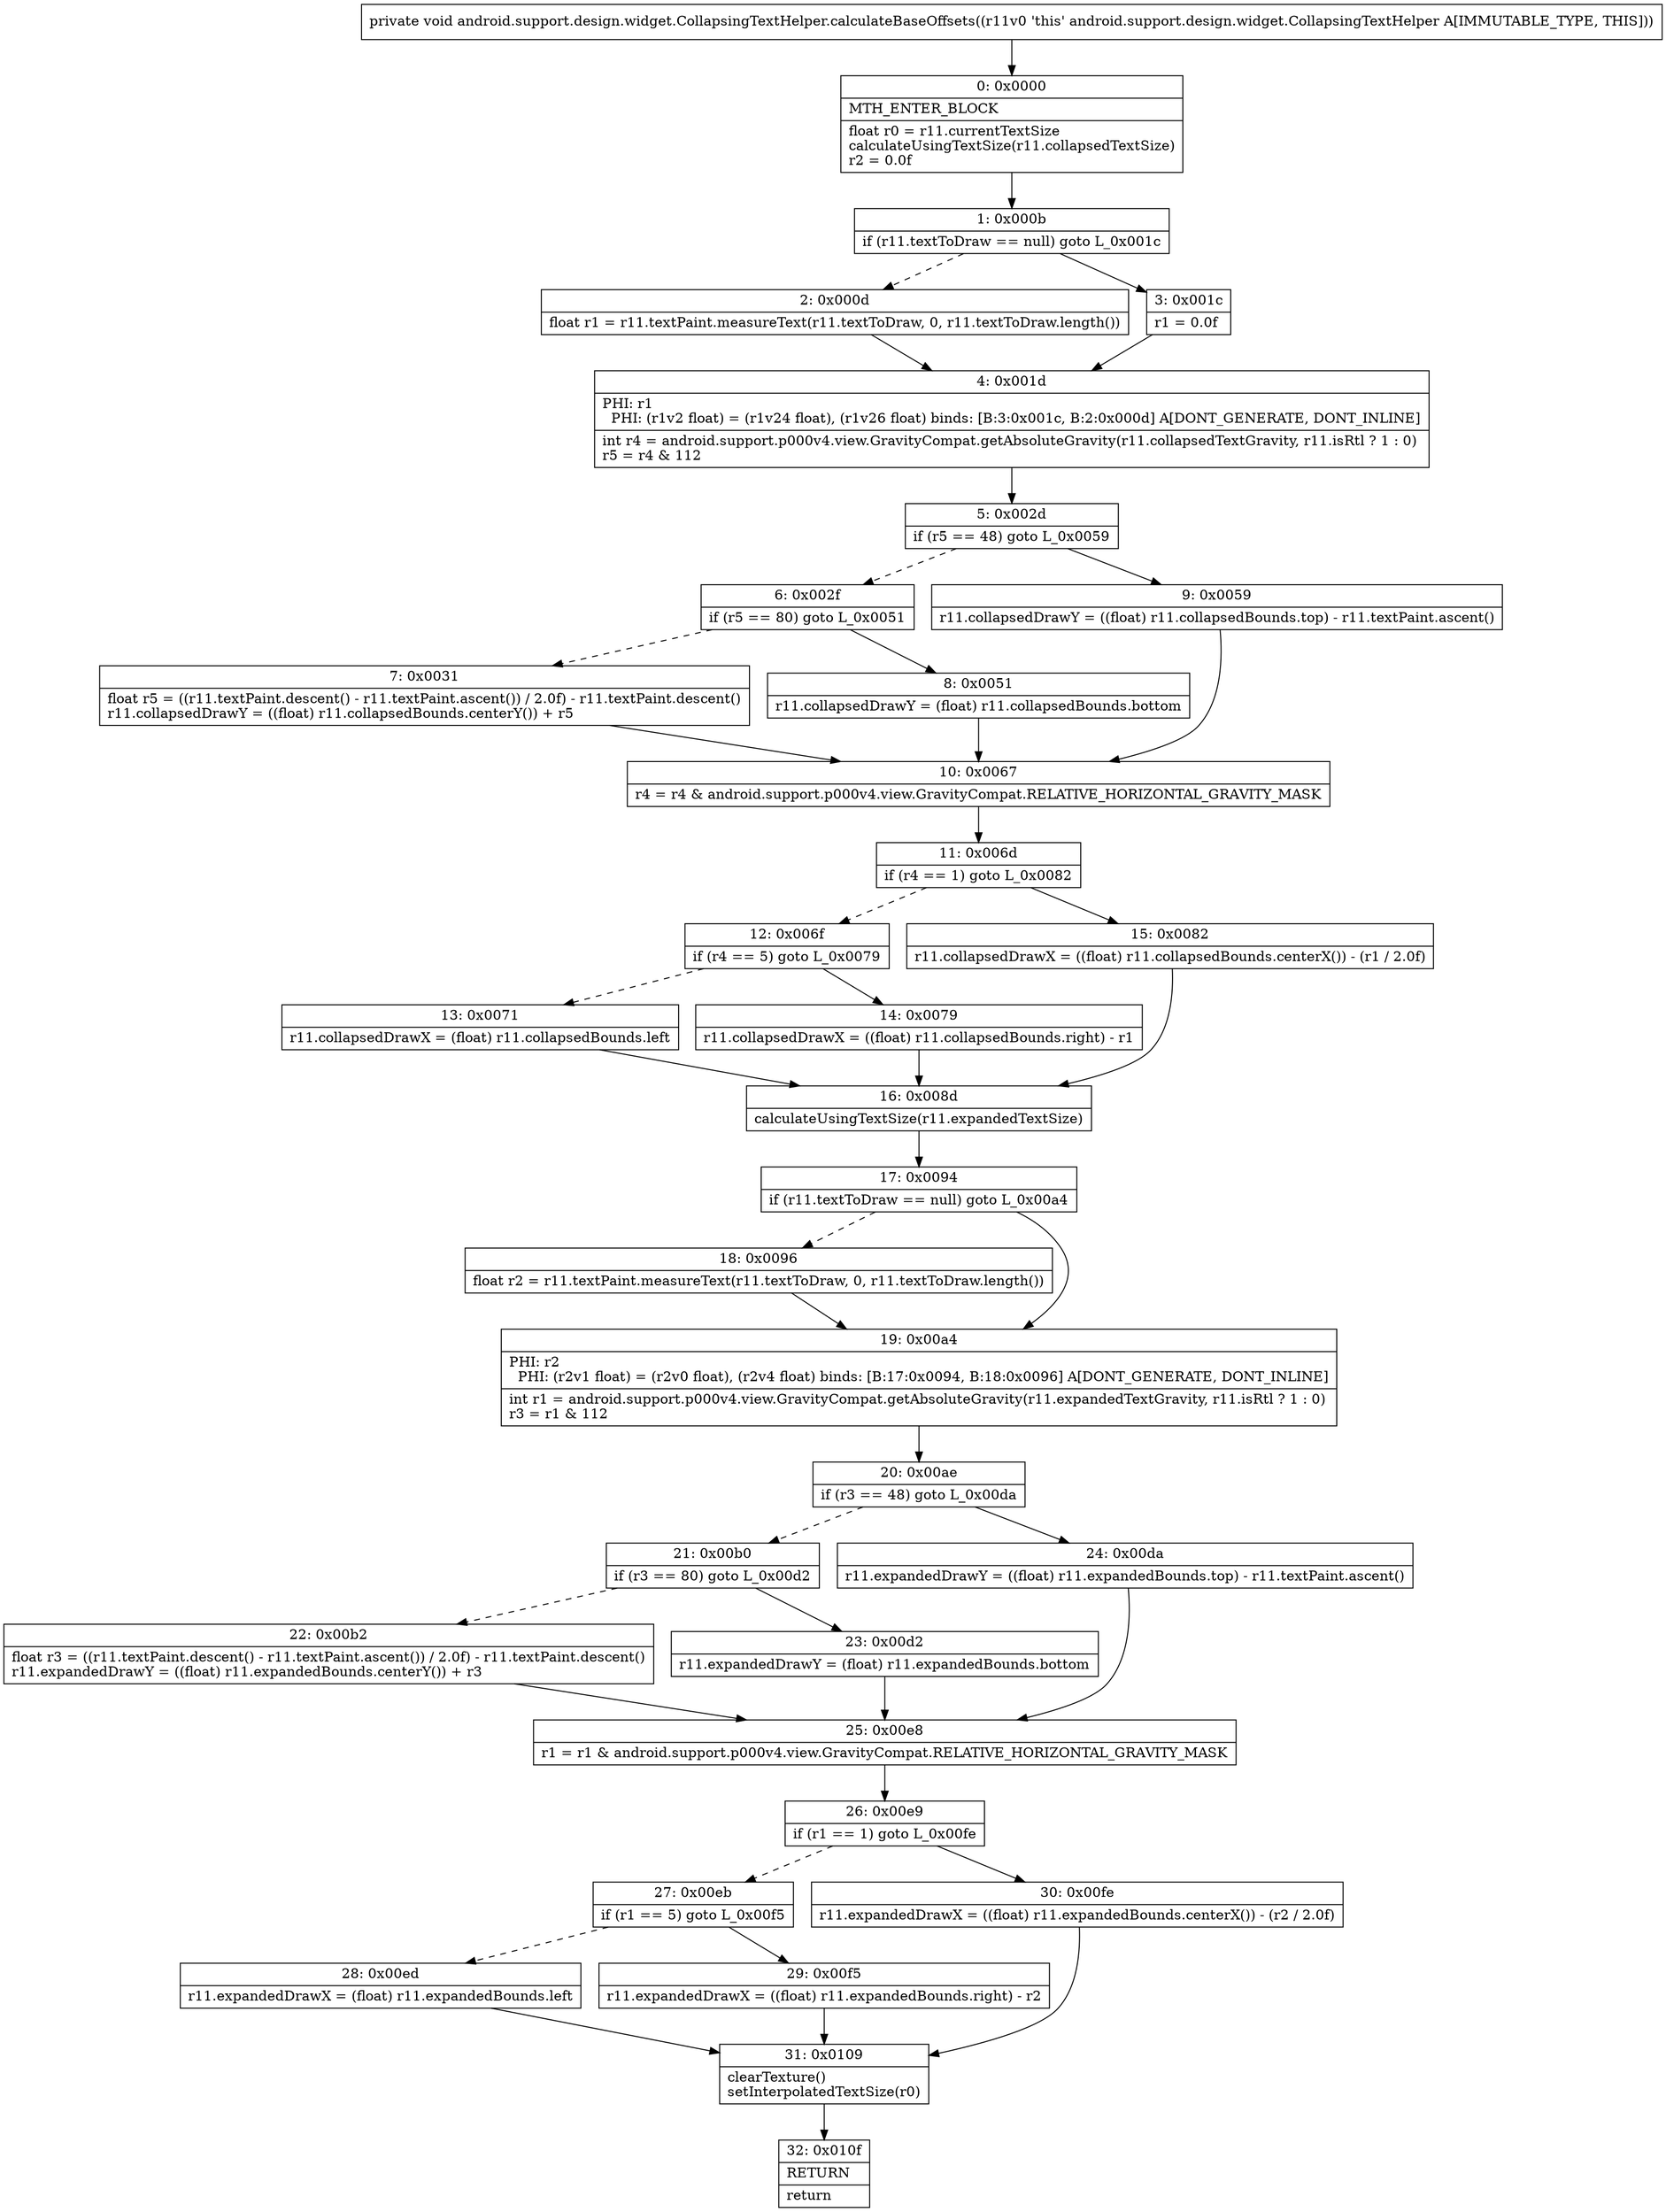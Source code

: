 digraph "CFG forandroid.support.design.widget.CollapsingTextHelper.calculateBaseOffsets()V" {
Node_0 [shape=record,label="{0\:\ 0x0000|MTH_ENTER_BLOCK\l|float r0 = r11.currentTextSize\lcalculateUsingTextSize(r11.collapsedTextSize)\lr2 = 0.0f\l}"];
Node_1 [shape=record,label="{1\:\ 0x000b|if (r11.textToDraw == null) goto L_0x001c\l}"];
Node_2 [shape=record,label="{2\:\ 0x000d|float r1 = r11.textPaint.measureText(r11.textToDraw, 0, r11.textToDraw.length())\l}"];
Node_3 [shape=record,label="{3\:\ 0x001c|r1 = 0.0f\l}"];
Node_4 [shape=record,label="{4\:\ 0x001d|PHI: r1 \l  PHI: (r1v2 float) = (r1v24 float), (r1v26 float) binds: [B:3:0x001c, B:2:0x000d] A[DONT_GENERATE, DONT_INLINE]\l|int r4 = android.support.p000v4.view.GravityCompat.getAbsoluteGravity(r11.collapsedTextGravity, r11.isRtl ? 1 : 0)\lr5 = r4 & 112\l}"];
Node_5 [shape=record,label="{5\:\ 0x002d|if (r5 == 48) goto L_0x0059\l}"];
Node_6 [shape=record,label="{6\:\ 0x002f|if (r5 == 80) goto L_0x0051\l}"];
Node_7 [shape=record,label="{7\:\ 0x0031|float r5 = ((r11.textPaint.descent() \- r11.textPaint.ascent()) \/ 2.0f) \- r11.textPaint.descent()\lr11.collapsedDrawY = ((float) r11.collapsedBounds.centerY()) + r5\l}"];
Node_8 [shape=record,label="{8\:\ 0x0051|r11.collapsedDrawY = (float) r11.collapsedBounds.bottom\l}"];
Node_9 [shape=record,label="{9\:\ 0x0059|r11.collapsedDrawY = ((float) r11.collapsedBounds.top) \- r11.textPaint.ascent()\l}"];
Node_10 [shape=record,label="{10\:\ 0x0067|r4 = r4 & android.support.p000v4.view.GravityCompat.RELATIVE_HORIZONTAL_GRAVITY_MASK\l}"];
Node_11 [shape=record,label="{11\:\ 0x006d|if (r4 == 1) goto L_0x0082\l}"];
Node_12 [shape=record,label="{12\:\ 0x006f|if (r4 == 5) goto L_0x0079\l}"];
Node_13 [shape=record,label="{13\:\ 0x0071|r11.collapsedDrawX = (float) r11.collapsedBounds.left\l}"];
Node_14 [shape=record,label="{14\:\ 0x0079|r11.collapsedDrawX = ((float) r11.collapsedBounds.right) \- r1\l}"];
Node_15 [shape=record,label="{15\:\ 0x0082|r11.collapsedDrawX = ((float) r11.collapsedBounds.centerX()) \- (r1 \/ 2.0f)\l}"];
Node_16 [shape=record,label="{16\:\ 0x008d|calculateUsingTextSize(r11.expandedTextSize)\l}"];
Node_17 [shape=record,label="{17\:\ 0x0094|if (r11.textToDraw == null) goto L_0x00a4\l}"];
Node_18 [shape=record,label="{18\:\ 0x0096|float r2 = r11.textPaint.measureText(r11.textToDraw, 0, r11.textToDraw.length())\l}"];
Node_19 [shape=record,label="{19\:\ 0x00a4|PHI: r2 \l  PHI: (r2v1 float) = (r2v0 float), (r2v4 float) binds: [B:17:0x0094, B:18:0x0096] A[DONT_GENERATE, DONT_INLINE]\l|int r1 = android.support.p000v4.view.GravityCompat.getAbsoluteGravity(r11.expandedTextGravity, r11.isRtl ? 1 : 0)\lr3 = r1 & 112\l}"];
Node_20 [shape=record,label="{20\:\ 0x00ae|if (r3 == 48) goto L_0x00da\l}"];
Node_21 [shape=record,label="{21\:\ 0x00b0|if (r3 == 80) goto L_0x00d2\l}"];
Node_22 [shape=record,label="{22\:\ 0x00b2|float r3 = ((r11.textPaint.descent() \- r11.textPaint.ascent()) \/ 2.0f) \- r11.textPaint.descent()\lr11.expandedDrawY = ((float) r11.expandedBounds.centerY()) + r3\l}"];
Node_23 [shape=record,label="{23\:\ 0x00d2|r11.expandedDrawY = (float) r11.expandedBounds.bottom\l}"];
Node_24 [shape=record,label="{24\:\ 0x00da|r11.expandedDrawY = ((float) r11.expandedBounds.top) \- r11.textPaint.ascent()\l}"];
Node_25 [shape=record,label="{25\:\ 0x00e8|r1 = r1 & android.support.p000v4.view.GravityCompat.RELATIVE_HORIZONTAL_GRAVITY_MASK\l}"];
Node_26 [shape=record,label="{26\:\ 0x00e9|if (r1 == 1) goto L_0x00fe\l}"];
Node_27 [shape=record,label="{27\:\ 0x00eb|if (r1 == 5) goto L_0x00f5\l}"];
Node_28 [shape=record,label="{28\:\ 0x00ed|r11.expandedDrawX = (float) r11.expandedBounds.left\l}"];
Node_29 [shape=record,label="{29\:\ 0x00f5|r11.expandedDrawX = ((float) r11.expandedBounds.right) \- r2\l}"];
Node_30 [shape=record,label="{30\:\ 0x00fe|r11.expandedDrawX = ((float) r11.expandedBounds.centerX()) \- (r2 \/ 2.0f)\l}"];
Node_31 [shape=record,label="{31\:\ 0x0109|clearTexture()\lsetInterpolatedTextSize(r0)\l}"];
Node_32 [shape=record,label="{32\:\ 0x010f|RETURN\l|return\l}"];
MethodNode[shape=record,label="{private void android.support.design.widget.CollapsingTextHelper.calculateBaseOffsets((r11v0 'this' android.support.design.widget.CollapsingTextHelper A[IMMUTABLE_TYPE, THIS])) }"];
MethodNode -> Node_0;
Node_0 -> Node_1;
Node_1 -> Node_2[style=dashed];
Node_1 -> Node_3;
Node_2 -> Node_4;
Node_3 -> Node_4;
Node_4 -> Node_5;
Node_5 -> Node_6[style=dashed];
Node_5 -> Node_9;
Node_6 -> Node_7[style=dashed];
Node_6 -> Node_8;
Node_7 -> Node_10;
Node_8 -> Node_10;
Node_9 -> Node_10;
Node_10 -> Node_11;
Node_11 -> Node_12[style=dashed];
Node_11 -> Node_15;
Node_12 -> Node_13[style=dashed];
Node_12 -> Node_14;
Node_13 -> Node_16;
Node_14 -> Node_16;
Node_15 -> Node_16;
Node_16 -> Node_17;
Node_17 -> Node_18[style=dashed];
Node_17 -> Node_19;
Node_18 -> Node_19;
Node_19 -> Node_20;
Node_20 -> Node_21[style=dashed];
Node_20 -> Node_24;
Node_21 -> Node_22[style=dashed];
Node_21 -> Node_23;
Node_22 -> Node_25;
Node_23 -> Node_25;
Node_24 -> Node_25;
Node_25 -> Node_26;
Node_26 -> Node_27[style=dashed];
Node_26 -> Node_30;
Node_27 -> Node_28[style=dashed];
Node_27 -> Node_29;
Node_28 -> Node_31;
Node_29 -> Node_31;
Node_30 -> Node_31;
Node_31 -> Node_32;
}

